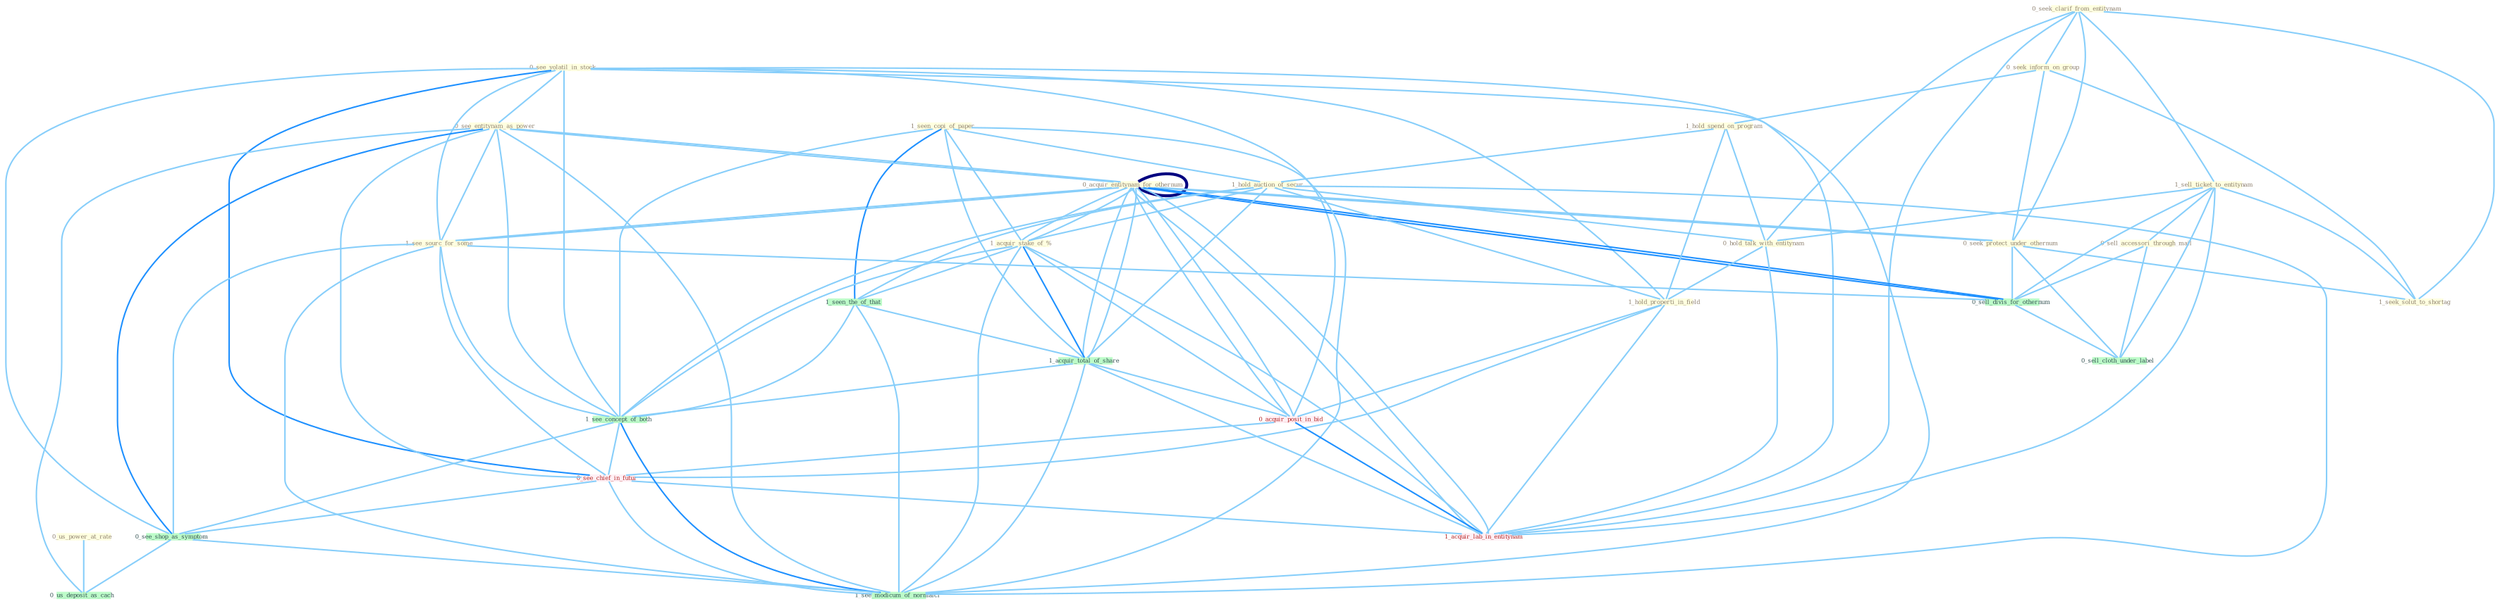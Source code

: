Graph G{ 
    node
    [shape=polygon,style=filled,width=.5,height=.06,color="#BDFCC9",fixedsize=true,fontsize=4,
    fontcolor="#2f4f4f"];
    {node
    [color="#ffffe0", fontcolor="#8b7d6b"] "0_see_volatil_in_stock " "0_seek_clarif_from_entitynam " "0_acquir_entitynam_for_othernum " "0_us_power_at_rate " "1_sell_ticket_to_entitynam " "1_seen_copi_of_paper " "0_seek_inform_on_group " "1_hold_spend_on_program " "1_hold_auction_of_secur " "0_see_entitynam_as_power " "0_hold_talk_with_entitynam " "0_sell_accessori_through_mail " "1_acquir_stake_of_% " "1_hold_properti_in_field " "0_seek_protect_under_othernum " "1_see_sourc_for_some " "1_seek_solut_to_shortag "}
{node [color="#fff0f5", fontcolor="#b22222"] "0_acquir_posit_in_bid " "0_see_chief_in_futur " "1_acquir_lab_in_entitynam "}
edge [color="#B0E2FF"];

	"0_see_volatil_in_stock " -- "0_see_entitynam_as_power " [w="1", color="#87cefa" ];
	"0_see_volatil_in_stock " -- "1_hold_properti_in_field " [w="1", color="#87cefa" ];
	"0_see_volatil_in_stock " -- "1_see_sourc_for_some " [w="1", color="#87cefa" ];
	"0_see_volatil_in_stock " -- "0_acquir_posit_in_bid " [w="1", color="#87cefa" ];
	"0_see_volatil_in_stock " -- "1_see_concept_of_both " [w="1", color="#87cefa" ];
	"0_see_volatil_in_stock " -- "0_see_chief_in_futur " [w="2", color="#1e90ff" , len=0.8];
	"0_see_volatil_in_stock " -- "0_see_shop_as_symptom " [w="1", color="#87cefa" ];
	"0_see_volatil_in_stock " -- "1_acquir_lab_in_entitynam " [w="1", color="#87cefa" ];
	"0_see_volatil_in_stock " -- "1_see_modicum_of_normalci " [w="1", color="#87cefa" ];
	"0_seek_clarif_from_entitynam " -- "1_sell_ticket_to_entitynam " [w="1", color="#87cefa" ];
	"0_seek_clarif_from_entitynam " -- "0_seek_inform_on_group " [w="1", color="#87cefa" ];
	"0_seek_clarif_from_entitynam " -- "0_hold_talk_with_entitynam " [w="1", color="#87cefa" ];
	"0_seek_clarif_from_entitynam " -- "0_seek_protect_under_othernum " [w="1", color="#87cefa" ];
	"0_seek_clarif_from_entitynam " -- "1_seek_solut_to_shortag " [w="1", color="#87cefa" ];
	"0_seek_clarif_from_entitynam " -- "1_acquir_lab_in_entitynam " [w="1", color="#87cefa" ];
	"0_acquir_entitynam_for_othernum " -- "0_see_entitynam_as_power " [w="1", color="#87cefa" ];
	"0_acquir_entitynam_for_othernum " -- "1_acquir_stake_of_% " [w="1", color="#87cefa" ];
	"0_acquir_entitynam_for_othernum " -- "0_seek_protect_under_othernum " [w="1", color="#87cefa" ];
	"0_acquir_entitynam_for_othernum " -- "1_see_sourc_for_some " [w="1", color="#87cefa" ];
	"0_acquir_entitynam_for_othernum " -- "0_acquir_entitynam_for_othernum " [w="4", style=bold, color="#000080", len=0.4];
	"0_acquir_entitynam_for_othernum " -- "0_sell_divis_for_othernum " [w="2", color="#1e90ff" , len=0.8];
	"0_acquir_entitynam_for_othernum " -- "1_acquir_total_of_share " [w="1", color="#87cefa" ];
	"0_acquir_entitynam_for_othernum " -- "0_acquir_posit_in_bid " [w="1", color="#87cefa" ];
	"0_acquir_entitynam_for_othernum " -- "1_acquir_lab_in_entitynam " [w="1", color="#87cefa" ];
	"0_us_power_at_rate " -- "0_us_deposit_as_cach " [w="1", color="#87cefa" ];
	"1_sell_ticket_to_entitynam " -- "0_hold_talk_with_entitynam " [w="1", color="#87cefa" ];
	"1_sell_ticket_to_entitynam " -- "0_sell_accessori_through_mail " [w="1", color="#87cefa" ];
	"1_sell_ticket_to_entitynam " -- "1_seek_solut_to_shortag " [w="1", color="#87cefa" ];
	"1_sell_ticket_to_entitynam " -- "0_sell_divis_for_othernum " [w="1", color="#87cefa" ];
	"1_sell_ticket_to_entitynam " -- "0_sell_cloth_under_label " [w="1", color="#87cefa" ];
	"1_sell_ticket_to_entitynam " -- "1_acquir_lab_in_entitynam " [w="1", color="#87cefa" ];
	"1_seen_copi_of_paper " -- "1_hold_auction_of_secur " [w="1", color="#87cefa" ];
	"1_seen_copi_of_paper " -- "1_acquir_stake_of_% " [w="1", color="#87cefa" ];
	"1_seen_copi_of_paper " -- "1_seen_the_of_that " [w="2", color="#1e90ff" , len=0.8];
	"1_seen_copi_of_paper " -- "1_acquir_total_of_share " [w="1", color="#87cefa" ];
	"1_seen_copi_of_paper " -- "1_see_concept_of_both " [w="1", color="#87cefa" ];
	"1_seen_copi_of_paper " -- "1_see_modicum_of_normalci " [w="1", color="#87cefa" ];
	"0_seek_inform_on_group " -- "1_hold_spend_on_program " [w="1", color="#87cefa" ];
	"0_seek_inform_on_group " -- "0_seek_protect_under_othernum " [w="1", color="#87cefa" ];
	"0_seek_inform_on_group " -- "1_seek_solut_to_shortag " [w="1", color="#87cefa" ];
	"1_hold_spend_on_program " -- "1_hold_auction_of_secur " [w="1", color="#87cefa" ];
	"1_hold_spend_on_program " -- "0_hold_talk_with_entitynam " [w="1", color="#87cefa" ];
	"1_hold_spend_on_program " -- "1_hold_properti_in_field " [w="1", color="#87cefa" ];
	"1_hold_auction_of_secur " -- "0_hold_talk_with_entitynam " [w="1", color="#87cefa" ];
	"1_hold_auction_of_secur " -- "1_acquir_stake_of_% " [w="1", color="#87cefa" ];
	"1_hold_auction_of_secur " -- "1_hold_properti_in_field " [w="1", color="#87cefa" ];
	"1_hold_auction_of_secur " -- "1_seen_the_of_that " [w="1", color="#87cefa" ];
	"1_hold_auction_of_secur " -- "1_acquir_total_of_share " [w="1", color="#87cefa" ];
	"1_hold_auction_of_secur " -- "1_see_concept_of_both " [w="1", color="#87cefa" ];
	"1_hold_auction_of_secur " -- "1_see_modicum_of_normalci " [w="1", color="#87cefa" ];
	"0_see_entitynam_as_power " -- "1_see_sourc_for_some " [w="1", color="#87cefa" ];
	"0_see_entitynam_as_power " -- "0_acquir_entitynam_for_othernum " [w="1", color="#87cefa" ];
	"0_see_entitynam_as_power " -- "1_see_concept_of_both " [w="1", color="#87cefa" ];
	"0_see_entitynam_as_power " -- "0_see_chief_in_futur " [w="1", color="#87cefa" ];
	"0_see_entitynam_as_power " -- "0_see_shop_as_symptom " [w="2", color="#1e90ff" , len=0.8];
	"0_see_entitynam_as_power " -- "0_us_deposit_as_cach " [w="1", color="#87cefa" ];
	"0_see_entitynam_as_power " -- "1_see_modicum_of_normalci " [w="1", color="#87cefa" ];
	"0_hold_talk_with_entitynam " -- "1_hold_properti_in_field " [w="1", color="#87cefa" ];
	"0_hold_talk_with_entitynam " -- "1_acquir_lab_in_entitynam " [w="1", color="#87cefa" ];
	"0_sell_accessori_through_mail " -- "0_sell_divis_for_othernum " [w="1", color="#87cefa" ];
	"0_sell_accessori_through_mail " -- "0_sell_cloth_under_label " [w="1", color="#87cefa" ];
	"1_acquir_stake_of_% " -- "0_acquir_entitynam_for_othernum " [w="1", color="#87cefa" ];
	"1_acquir_stake_of_% " -- "1_seen_the_of_that " [w="1", color="#87cefa" ];
	"1_acquir_stake_of_% " -- "1_acquir_total_of_share " [w="2", color="#1e90ff" , len=0.8];
	"1_acquir_stake_of_% " -- "0_acquir_posit_in_bid " [w="1", color="#87cefa" ];
	"1_acquir_stake_of_% " -- "1_see_concept_of_both " [w="1", color="#87cefa" ];
	"1_acquir_stake_of_% " -- "1_acquir_lab_in_entitynam " [w="1", color="#87cefa" ];
	"1_acquir_stake_of_% " -- "1_see_modicum_of_normalci " [w="1", color="#87cefa" ];
	"1_hold_properti_in_field " -- "0_acquir_posit_in_bid " [w="1", color="#87cefa" ];
	"1_hold_properti_in_field " -- "0_see_chief_in_futur " [w="1", color="#87cefa" ];
	"1_hold_properti_in_field " -- "1_acquir_lab_in_entitynam " [w="1", color="#87cefa" ];
	"0_seek_protect_under_othernum " -- "1_seek_solut_to_shortag " [w="1", color="#87cefa" ];
	"0_seek_protect_under_othernum " -- "0_acquir_entitynam_for_othernum " [w="1", color="#87cefa" ];
	"0_seek_protect_under_othernum " -- "0_sell_divis_for_othernum " [w="1", color="#87cefa" ];
	"0_seek_protect_under_othernum " -- "0_sell_cloth_under_label " [w="1", color="#87cefa" ];
	"1_see_sourc_for_some " -- "0_acquir_entitynam_for_othernum " [w="1", color="#87cefa" ];
	"1_see_sourc_for_some " -- "0_sell_divis_for_othernum " [w="1", color="#87cefa" ];
	"1_see_sourc_for_some " -- "1_see_concept_of_both " [w="1", color="#87cefa" ];
	"1_see_sourc_for_some " -- "0_see_chief_in_futur " [w="1", color="#87cefa" ];
	"1_see_sourc_for_some " -- "0_see_shop_as_symptom " [w="1", color="#87cefa" ];
	"1_see_sourc_for_some " -- "1_see_modicum_of_normalci " [w="1", color="#87cefa" ];
	"0_acquir_entitynam_for_othernum " -- "0_sell_divis_for_othernum " [w="2", color="#1e90ff" , len=0.8];
	"0_acquir_entitynam_for_othernum " -- "1_acquir_total_of_share " [w="1", color="#87cefa" ];
	"0_acquir_entitynam_for_othernum " -- "0_acquir_posit_in_bid " [w="1", color="#87cefa" ];
	"0_acquir_entitynam_for_othernum " -- "1_acquir_lab_in_entitynam " [w="1", color="#87cefa" ];
	"1_seen_the_of_that " -- "1_acquir_total_of_share " [w="1", color="#87cefa" ];
	"1_seen_the_of_that " -- "1_see_concept_of_both " [w="1", color="#87cefa" ];
	"1_seen_the_of_that " -- "1_see_modicum_of_normalci " [w="1", color="#87cefa" ];
	"0_sell_divis_for_othernum " -- "0_sell_cloth_under_label " [w="1", color="#87cefa" ];
	"1_acquir_total_of_share " -- "0_acquir_posit_in_bid " [w="1", color="#87cefa" ];
	"1_acquir_total_of_share " -- "1_see_concept_of_both " [w="1", color="#87cefa" ];
	"1_acquir_total_of_share " -- "1_acquir_lab_in_entitynam " [w="1", color="#87cefa" ];
	"1_acquir_total_of_share " -- "1_see_modicum_of_normalci " [w="1", color="#87cefa" ];
	"0_acquir_posit_in_bid " -- "0_see_chief_in_futur " [w="1", color="#87cefa" ];
	"0_acquir_posit_in_bid " -- "1_acquir_lab_in_entitynam " [w="2", color="#1e90ff" , len=0.8];
	"1_see_concept_of_both " -- "0_see_chief_in_futur " [w="1", color="#87cefa" ];
	"1_see_concept_of_both " -- "0_see_shop_as_symptom " [w="1", color="#87cefa" ];
	"1_see_concept_of_both " -- "1_see_modicum_of_normalci " [w="2", color="#1e90ff" , len=0.8];
	"0_see_chief_in_futur " -- "0_see_shop_as_symptom " [w="1", color="#87cefa" ];
	"0_see_chief_in_futur " -- "1_acquir_lab_in_entitynam " [w="1", color="#87cefa" ];
	"0_see_chief_in_futur " -- "1_see_modicum_of_normalci " [w="1", color="#87cefa" ];
	"0_see_shop_as_symptom " -- "0_us_deposit_as_cach " [w="1", color="#87cefa" ];
	"0_see_shop_as_symptom " -- "1_see_modicum_of_normalci " [w="1", color="#87cefa" ];
}